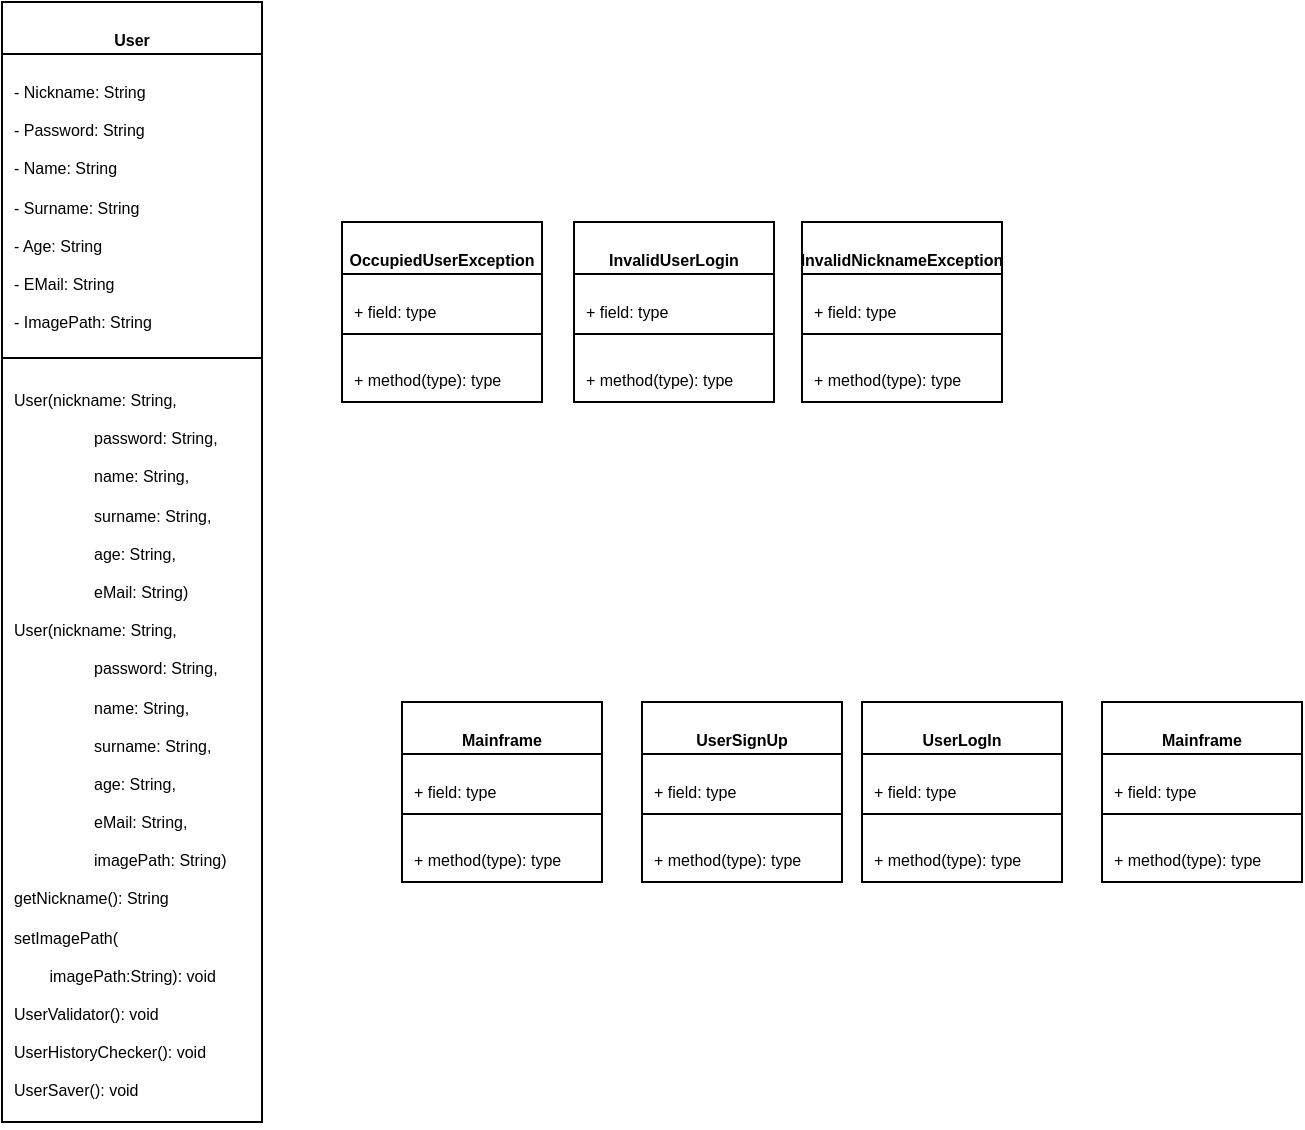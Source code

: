 <mxfile version="22.1.16" type="device">
  <diagram id="C5RBs43oDa-KdzZeNtuy" name="Page-1">
    <mxGraphModel dx="1240" dy="2910" grid="1" gridSize="10" guides="1" tooltips="1" connect="1" arrows="1" fold="1" page="1" pageScale="1" pageWidth="827" pageHeight="1169" math="0" shadow="0">
      <root>
        <mxCell id="WIyWlLk6GJQsqaUBKTNV-0" />
        <mxCell id="WIyWlLk6GJQsqaUBKTNV-1" parent="WIyWlLk6GJQsqaUBKTNV-0" />
        <mxCell id="xnHSvdLX7KUiaVvNhR9q-0" value="&lt;font style=&quot;font-size: 8px;&quot;&gt;User&lt;/font&gt;" style="swimlane;fontStyle=1;align=center;verticalAlign=top;childLayout=stackLayout;horizontal=1;startSize=26;horizontalStack=0;resizeParent=1;resizeParentMax=0;resizeLast=0;collapsible=1;marginBottom=0;whiteSpace=wrap;html=1;fontSize=16;" parent="WIyWlLk6GJQsqaUBKTNV-1" vertex="1">
          <mxGeometry x="40" y="-2310" width="130" height="560" as="geometry" />
        </mxCell>
        <mxCell id="xnHSvdLX7KUiaVvNhR9q-1" value="&lt;font style=&quot;font-size: 8px;&quot;&gt;- Nickname: String&amp;nbsp;&lt;br&gt;- Password: String&amp;nbsp;&lt;br&gt;- Name: String&amp;nbsp;&lt;br&gt;- Surname: String&lt;br&gt;- Age: String&amp;nbsp;&lt;br&gt;- EMail: String&amp;nbsp;&lt;br&gt;- ImagePath: String&lt;/font&gt;" style="text;strokeColor=none;fillColor=none;align=left;verticalAlign=top;spacingLeft=4;spacingRight=4;overflow=hidden;rotatable=0;points=[[0,0.5],[1,0.5]];portConstraint=eastwest;whiteSpace=wrap;html=1;fontSize=16;" parent="xnHSvdLX7KUiaVvNhR9q-0" vertex="1">
          <mxGeometry y="26" width="130" height="150" as="geometry" />
        </mxCell>
        <mxCell id="xnHSvdLX7KUiaVvNhR9q-2" value="" style="line;strokeWidth=1;fillColor=none;align=left;verticalAlign=middle;spacingTop=-1;spacingLeft=3;spacingRight=3;rotatable=0;labelPosition=right;points=[];portConstraint=eastwest;strokeColor=inherit;fontSize=16;" parent="xnHSvdLX7KUiaVvNhR9q-0" vertex="1">
          <mxGeometry y="176" width="130" height="4" as="geometry" />
        </mxCell>
        <mxCell id="xnHSvdLX7KUiaVvNhR9q-3" value="&lt;font style=&quot;font-size: 8px;&quot;&gt;User(nickname: String,&lt;br&gt;&lt;/font&gt;&lt;blockquote style=&quot;margin: 0 0 0 40px; border: none; padding: 0px;&quot;&gt;&lt;font style=&quot;font-size: 8px;&quot;&gt;password: String,&lt;br&gt;name: String,&lt;br&gt;surname: String,&lt;br&gt;age: String,&lt;br&gt;eMail: String)&lt;/font&gt;&lt;/blockquote&gt;&lt;font style=&quot;font-size: 8px;&quot;&gt;User(nickname: String,&lt;br&gt;&lt;/font&gt;&lt;blockquote style=&quot;margin: 0 0 0 40px; border: none; padding: 0px;&quot;&gt;&lt;font style=&quot;font-size: 8px;&quot;&gt;password: String,&lt;br&gt;name: String,&lt;br&gt;surname: String,&lt;br&gt;age: String,&lt;br&gt;eMail: String,&lt;br&gt;imagePath: String)&lt;/font&gt;&lt;/blockquote&gt;&lt;font style=&quot;font-size: 8px;&quot;&gt;getNickname(): String&lt;br&gt;setImagePath(&lt;br&gt;&lt;span style=&quot;white-space: pre;&quot;&gt;&#x9;&lt;/span&gt;imagePath:String): void&lt;br&gt;UserValidator(): void&lt;br&gt;UserHistoryChecker(): void&lt;br&gt;UserSaver(): void&lt;/font&gt;" style="text;strokeColor=none;fillColor=none;align=left;verticalAlign=top;spacingLeft=4;spacingRight=4;overflow=hidden;rotatable=0;points=[[0,0.5],[1,0.5]];portConstraint=eastwest;whiteSpace=wrap;html=1;fontSize=16;" parent="xnHSvdLX7KUiaVvNhR9q-0" vertex="1">
          <mxGeometry y="180" width="130" height="380" as="geometry" />
        </mxCell>
        <mxCell id="xnHSvdLX7KUiaVvNhR9q-5" value="&lt;font style=&quot;font-size: 8px;&quot;&gt;InvalidUserLogin&lt;/font&gt;" style="swimlane;fontStyle=1;align=center;verticalAlign=top;childLayout=stackLayout;horizontal=1;startSize=26;horizontalStack=0;resizeParent=1;resizeParentMax=0;resizeLast=0;collapsible=1;marginBottom=0;whiteSpace=wrap;html=1;fontSize=16;" parent="WIyWlLk6GJQsqaUBKTNV-1" vertex="1">
          <mxGeometry x="326" y="-2200" width="100" height="90" as="geometry" />
        </mxCell>
        <mxCell id="xnHSvdLX7KUiaVvNhR9q-6" value="&lt;font style=&quot;font-size: 8px;&quot;&gt;+ field: type&lt;/font&gt;" style="text;strokeColor=none;fillColor=none;align=left;verticalAlign=top;spacingLeft=4;spacingRight=4;overflow=hidden;rotatable=0;points=[[0,0.5],[1,0.5]];portConstraint=eastwest;whiteSpace=wrap;html=1;fontSize=16;" parent="xnHSvdLX7KUiaVvNhR9q-5" vertex="1">
          <mxGeometry y="26" width="100" height="26" as="geometry" />
        </mxCell>
        <mxCell id="xnHSvdLX7KUiaVvNhR9q-7" value="" style="line;strokeWidth=1;fillColor=none;align=left;verticalAlign=middle;spacingTop=-1;spacingLeft=3;spacingRight=3;rotatable=0;labelPosition=right;points=[];portConstraint=eastwest;strokeColor=inherit;fontSize=16;" parent="xnHSvdLX7KUiaVvNhR9q-5" vertex="1">
          <mxGeometry y="52" width="100" height="8" as="geometry" />
        </mxCell>
        <mxCell id="xnHSvdLX7KUiaVvNhR9q-8" value="&lt;font style=&quot;font-size: 8px;&quot;&gt;+ method(type): type&lt;/font&gt;" style="text;strokeColor=none;fillColor=none;align=left;verticalAlign=top;spacingLeft=4;spacingRight=4;overflow=hidden;rotatable=0;points=[[0,0.5],[1,0.5]];portConstraint=eastwest;whiteSpace=wrap;html=1;fontSize=16;" parent="xnHSvdLX7KUiaVvNhR9q-5" vertex="1">
          <mxGeometry y="60" width="100" height="30" as="geometry" />
        </mxCell>
        <mxCell id="g2EoD0nC0MqTellOUq4Z-4" value="&lt;font style=&quot;font-size: 8px;&quot;&gt;InvalidNicknameException&lt;/font&gt;" style="swimlane;fontStyle=1;align=center;verticalAlign=top;childLayout=stackLayout;horizontal=1;startSize=26;horizontalStack=0;resizeParent=1;resizeParentMax=0;resizeLast=0;collapsible=1;marginBottom=0;whiteSpace=wrap;html=1;fontSize=16;" vertex="1" parent="WIyWlLk6GJQsqaUBKTNV-1">
          <mxGeometry x="440" y="-2200" width="100" height="90" as="geometry" />
        </mxCell>
        <mxCell id="g2EoD0nC0MqTellOUq4Z-5" value="&lt;font style=&quot;font-size: 8px;&quot;&gt;+ field: type&lt;/font&gt;" style="text;strokeColor=none;fillColor=none;align=left;verticalAlign=top;spacingLeft=4;spacingRight=4;overflow=hidden;rotatable=0;points=[[0,0.5],[1,0.5]];portConstraint=eastwest;whiteSpace=wrap;html=1;fontSize=16;" vertex="1" parent="g2EoD0nC0MqTellOUq4Z-4">
          <mxGeometry y="26" width="100" height="26" as="geometry" />
        </mxCell>
        <mxCell id="g2EoD0nC0MqTellOUq4Z-6" value="" style="line;strokeWidth=1;fillColor=none;align=left;verticalAlign=middle;spacingTop=-1;spacingLeft=3;spacingRight=3;rotatable=0;labelPosition=right;points=[];portConstraint=eastwest;strokeColor=inherit;fontSize=16;" vertex="1" parent="g2EoD0nC0MqTellOUq4Z-4">
          <mxGeometry y="52" width="100" height="8" as="geometry" />
        </mxCell>
        <mxCell id="g2EoD0nC0MqTellOUq4Z-7" value="&lt;font style=&quot;font-size: 8px;&quot;&gt;+ method(type): type&lt;/font&gt;" style="text;strokeColor=none;fillColor=none;align=left;verticalAlign=top;spacingLeft=4;spacingRight=4;overflow=hidden;rotatable=0;points=[[0,0.5],[1,0.5]];portConstraint=eastwest;whiteSpace=wrap;html=1;fontSize=16;" vertex="1" parent="g2EoD0nC0MqTellOUq4Z-4">
          <mxGeometry y="60" width="100" height="30" as="geometry" />
        </mxCell>
        <mxCell id="g2EoD0nC0MqTellOUq4Z-8" value="&lt;font style=&quot;font-size: 8px;&quot;&gt;OccupiedUserException&lt;/font&gt;" style="swimlane;fontStyle=1;align=center;verticalAlign=top;childLayout=stackLayout;horizontal=1;startSize=26;horizontalStack=0;resizeParent=1;resizeParentMax=0;resizeLast=0;collapsible=1;marginBottom=0;whiteSpace=wrap;html=1;fontSize=16;" vertex="1" parent="WIyWlLk6GJQsqaUBKTNV-1">
          <mxGeometry x="210" y="-2200" width="100" height="90" as="geometry" />
        </mxCell>
        <mxCell id="g2EoD0nC0MqTellOUq4Z-9" value="&lt;font style=&quot;font-size: 8px;&quot;&gt;+ field: type&lt;/font&gt;" style="text;strokeColor=none;fillColor=none;align=left;verticalAlign=top;spacingLeft=4;spacingRight=4;overflow=hidden;rotatable=0;points=[[0,0.5],[1,0.5]];portConstraint=eastwest;whiteSpace=wrap;html=1;fontSize=16;" vertex="1" parent="g2EoD0nC0MqTellOUq4Z-8">
          <mxGeometry y="26" width="100" height="26" as="geometry" />
        </mxCell>
        <mxCell id="g2EoD0nC0MqTellOUq4Z-10" value="" style="line;strokeWidth=1;fillColor=none;align=left;verticalAlign=middle;spacingTop=-1;spacingLeft=3;spacingRight=3;rotatable=0;labelPosition=right;points=[];portConstraint=eastwest;strokeColor=inherit;fontSize=16;" vertex="1" parent="g2EoD0nC0MqTellOUq4Z-8">
          <mxGeometry y="52" width="100" height="8" as="geometry" />
        </mxCell>
        <mxCell id="g2EoD0nC0MqTellOUq4Z-11" value="&lt;font style=&quot;font-size: 8px;&quot;&gt;+ method(type): type&lt;/font&gt;" style="text;strokeColor=none;fillColor=none;align=left;verticalAlign=top;spacingLeft=4;spacingRight=4;overflow=hidden;rotatable=0;points=[[0,0.5],[1,0.5]];portConstraint=eastwest;whiteSpace=wrap;html=1;fontSize=16;" vertex="1" parent="g2EoD0nC0MqTellOUq4Z-8">
          <mxGeometry y="60" width="100" height="30" as="geometry" />
        </mxCell>
        <mxCell id="g2EoD0nC0MqTellOUq4Z-12" value="&lt;font style=&quot;font-size: 8px;&quot;&gt;Mainframe&lt;/font&gt;" style="swimlane;fontStyle=1;align=center;verticalAlign=top;childLayout=stackLayout;horizontal=1;startSize=26;horizontalStack=0;resizeParent=1;resizeParentMax=0;resizeLast=0;collapsible=1;marginBottom=0;whiteSpace=wrap;html=1;fontSize=16;" vertex="1" parent="WIyWlLk6GJQsqaUBKTNV-1">
          <mxGeometry x="240" y="-1960" width="100" height="90" as="geometry" />
        </mxCell>
        <mxCell id="g2EoD0nC0MqTellOUq4Z-13" value="&lt;font style=&quot;font-size: 8px;&quot;&gt;+ field: type&lt;/font&gt;" style="text;strokeColor=none;fillColor=none;align=left;verticalAlign=top;spacingLeft=4;spacingRight=4;overflow=hidden;rotatable=0;points=[[0,0.5],[1,0.5]];portConstraint=eastwest;whiteSpace=wrap;html=1;fontSize=16;" vertex="1" parent="g2EoD0nC0MqTellOUq4Z-12">
          <mxGeometry y="26" width="100" height="26" as="geometry" />
        </mxCell>
        <mxCell id="g2EoD0nC0MqTellOUq4Z-14" value="" style="line;strokeWidth=1;fillColor=none;align=left;verticalAlign=middle;spacingTop=-1;spacingLeft=3;spacingRight=3;rotatable=0;labelPosition=right;points=[];portConstraint=eastwest;strokeColor=inherit;fontSize=16;" vertex="1" parent="g2EoD0nC0MqTellOUq4Z-12">
          <mxGeometry y="52" width="100" height="8" as="geometry" />
        </mxCell>
        <mxCell id="g2EoD0nC0MqTellOUq4Z-15" value="&lt;font style=&quot;font-size: 8px;&quot;&gt;+ method(type): type&lt;/font&gt;" style="text;strokeColor=none;fillColor=none;align=left;verticalAlign=top;spacingLeft=4;spacingRight=4;overflow=hidden;rotatable=0;points=[[0,0.5],[1,0.5]];portConstraint=eastwest;whiteSpace=wrap;html=1;fontSize=16;" vertex="1" parent="g2EoD0nC0MqTellOUq4Z-12">
          <mxGeometry y="60" width="100" height="30" as="geometry" />
        </mxCell>
        <mxCell id="g2EoD0nC0MqTellOUq4Z-16" value="&lt;font style=&quot;font-size: 8px;&quot;&gt;UserSignUp&lt;/font&gt;" style="swimlane;fontStyle=1;align=center;verticalAlign=top;childLayout=stackLayout;horizontal=1;startSize=26;horizontalStack=0;resizeParent=1;resizeParentMax=0;resizeLast=0;collapsible=1;marginBottom=0;whiteSpace=wrap;html=1;fontSize=16;" vertex="1" parent="WIyWlLk6GJQsqaUBKTNV-1">
          <mxGeometry x="360" y="-1960" width="100" height="90" as="geometry" />
        </mxCell>
        <mxCell id="g2EoD0nC0MqTellOUq4Z-17" value="&lt;font style=&quot;font-size: 8px;&quot;&gt;+ field: type&lt;/font&gt;" style="text;strokeColor=none;fillColor=none;align=left;verticalAlign=top;spacingLeft=4;spacingRight=4;overflow=hidden;rotatable=0;points=[[0,0.5],[1,0.5]];portConstraint=eastwest;whiteSpace=wrap;html=1;fontSize=16;" vertex="1" parent="g2EoD0nC0MqTellOUq4Z-16">
          <mxGeometry y="26" width="100" height="26" as="geometry" />
        </mxCell>
        <mxCell id="g2EoD0nC0MqTellOUq4Z-18" value="" style="line;strokeWidth=1;fillColor=none;align=left;verticalAlign=middle;spacingTop=-1;spacingLeft=3;spacingRight=3;rotatable=0;labelPosition=right;points=[];portConstraint=eastwest;strokeColor=inherit;fontSize=16;" vertex="1" parent="g2EoD0nC0MqTellOUq4Z-16">
          <mxGeometry y="52" width="100" height="8" as="geometry" />
        </mxCell>
        <mxCell id="g2EoD0nC0MqTellOUq4Z-19" value="&lt;font style=&quot;font-size: 8px;&quot;&gt;+ method(type): type&lt;/font&gt;" style="text;strokeColor=none;fillColor=none;align=left;verticalAlign=top;spacingLeft=4;spacingRight=4;overflow=hidden;rotatable=0;points=[[0,0.5],[1,0.5]];portConstraint=eastwest;whiteSpace=wrap;html=1;fontSize=16;" vertex="1" parent="g2EoD0nC0MqTellOUq4Z-16">
          <mxGeometry y="60" width="100" height="30" as="geometry" />
        </mxCell>
        <mxCell id="g2EoD0nC0MqTellOUq4Z-20" value="&lt;font style=&quot;font-size: 8px;&quot;&gt;UserLogIn&lt;/font&gt;" style="swimlane;fontStyle=1;align=center;verticalAlign=top;childLayout=stackLayout;horizontal=1;startSize=26;horizontalStack=0;resizeParent=1;resizeParentMax=0;resizeLast=0;collapsible=1;marginBottom=0;whiteSpace=wrap;html=1;fontSize=16;" vertex="1" parent="WIyWlLk6GJQsqaUBKTNV-1">
          <mxGeometry x="470" y="-1960" width="100" height="90" as="geometry" />
        </mxCell>
        <mxCell id="g2EoD0nC0MqTellOUq4Z-21" value="&lt;font style=&quot;font-size: 8px;&quot;&gt;+ field: type&lt;/font&gt;" style="text;strokeColor=none;fillColor=none;align=left;verticalAlign=top;spacingLeft=4;spacingRight=4;overflow=hidden;rotatable=0;points=[[0,0.5],[1,0.5]];portConstraint=eastwest;whiteSpace=wrap;html=1;fontSize=16;" vertex="1" parent="g2EoD0nC0MqTellOUq4Z-20">
          <mxGeometry y="26" width="100" height="26" as="geometry" />
        </mxCell>
        <mxCell id="g2EoD0nC0MqTellOUq4Z-22" value="" style="line;strokeWidth=1;fillColor=none;align=left;verticalAlign=middle;spacingTop=-1;spacingLeft=3;spacingRight=3;rotatable=0;labelPosition=right;points=[];portConstraint=eastwest;strokeColor=inherit;fontSize=16;" vertex="1" parent="g2EoD0nC0MqTellOUq4Z-20">
          <mxGeometry y="52" width="100" height="8" as="geometry" />
        </mxCell>
        <mxCell id="g2EoD0nC0MqTellOUq4Z-23" value="&lt;font style=&quot;font-size: 8px;&quot;&gt;+ method(type): type&lt;/font&gt;" style="text;strokeColor=none;fillColor=none;align=left;verticalAlign=top;spacingLeft=4;spacingRight=4;overflow=hidden;rotatable=0;points=[[0,0.5],[1,0.5]];portConstraint=eastwest;whiteSpace=wrap;html=1;fontSize=16;" vertex="1" parent="g2EoD0nC0MqTellOUq4Z-20">
          <mxGeometry y="60" width="100" height="30" as="geometry" />
        </mxCell>
        <mxCell id="g2EoD0nC0MqTellOUq4Z-24" value="&lt;font style=&quot;font-size: 8px;&quot;&gt;Mainframe&lt;/font&gt;" style="swimlane;fontStyle=1;align=center;verticalAlign=top;childLayout=stackLayout;horizontal=1;startSize=26;horizontalStack=0;resizeParent=1;resizeParentMax=0;resizeLast=0;collapsible=1;marginBottom=0;whiteSpace=wrap;html=1;fontSize=16;" vertex="1" parent="WIyWlLk6GJQsqaUBKTNV-1">
          <mxGeometry x="590" y="-1960" width="100" height="90" as="geometry" />
        </mxCell>
        <mxCell id="g2EoD0nC0MqTellOUq4Z-25" value="&lt;font style=&quot;font-size: 8px;&quot;&gt;+ field: type&lt;/font&gt;" style="text;strokeColor=none;fillColor=none;align=left;verticalAlign=top;spacingLeft=4;spacingRight=4;overflow=hidden;rotatable=0;points=[[0,0.5],[1,0.5]];portConstraint=eastwest;whiteSpace=wrap;html=1;fontSize=16;" vertex="1" parent="g2EoD0nC0MqTellOUq4Z-24">
          <mxGeometry y="26" width="100" height="26" as="geometry" />
        </mxCell>
        <mxCell id="g2EoD0nC0MqTellOUq4Z-26" value="" style="line;strokeWidth=1;fillColor=none;align=left;verticalAlign=middle;spacingTop=-1;spacingLeft=3;spacingRight=3;rotatable=0;labelPosition=right;points=[];portConstraint=eastwest;strokeColor=inherit;fontSize=16;" vertex="1" parent="g2EoD0nC0MqTellOUq4Z-24">
          <mxGeometry y="52" width="100" height="8" as="geometry" />
        </mxCell>
        <mxCell id="g2EoD0nC0MqTellOUq4Z-27" value="&lt;font style=&quot;font-size: 8px;&quot;&gt;+ method(type): type&lt;/font&gt;" style="text;strokeColor=none;fillColor=none;align=left;verticalAlign=top;spacingLeft=4;spacingRight=4;overflow=hidden;rotatable=0;points=[[0,0.5],[1,0.5]];portConstraint=eastwest;whiteSpace=wrap;html=1;fontSize=16;" vertex="1" parent="g2EoD0nC0MqTellOUq4Z-24">
          <mxGeometry y="60" width="100" height="30" as="geometry" />
        </mxCell>
      </root>
    </mxGraphModel>
  </diagram>
</mxfile>
